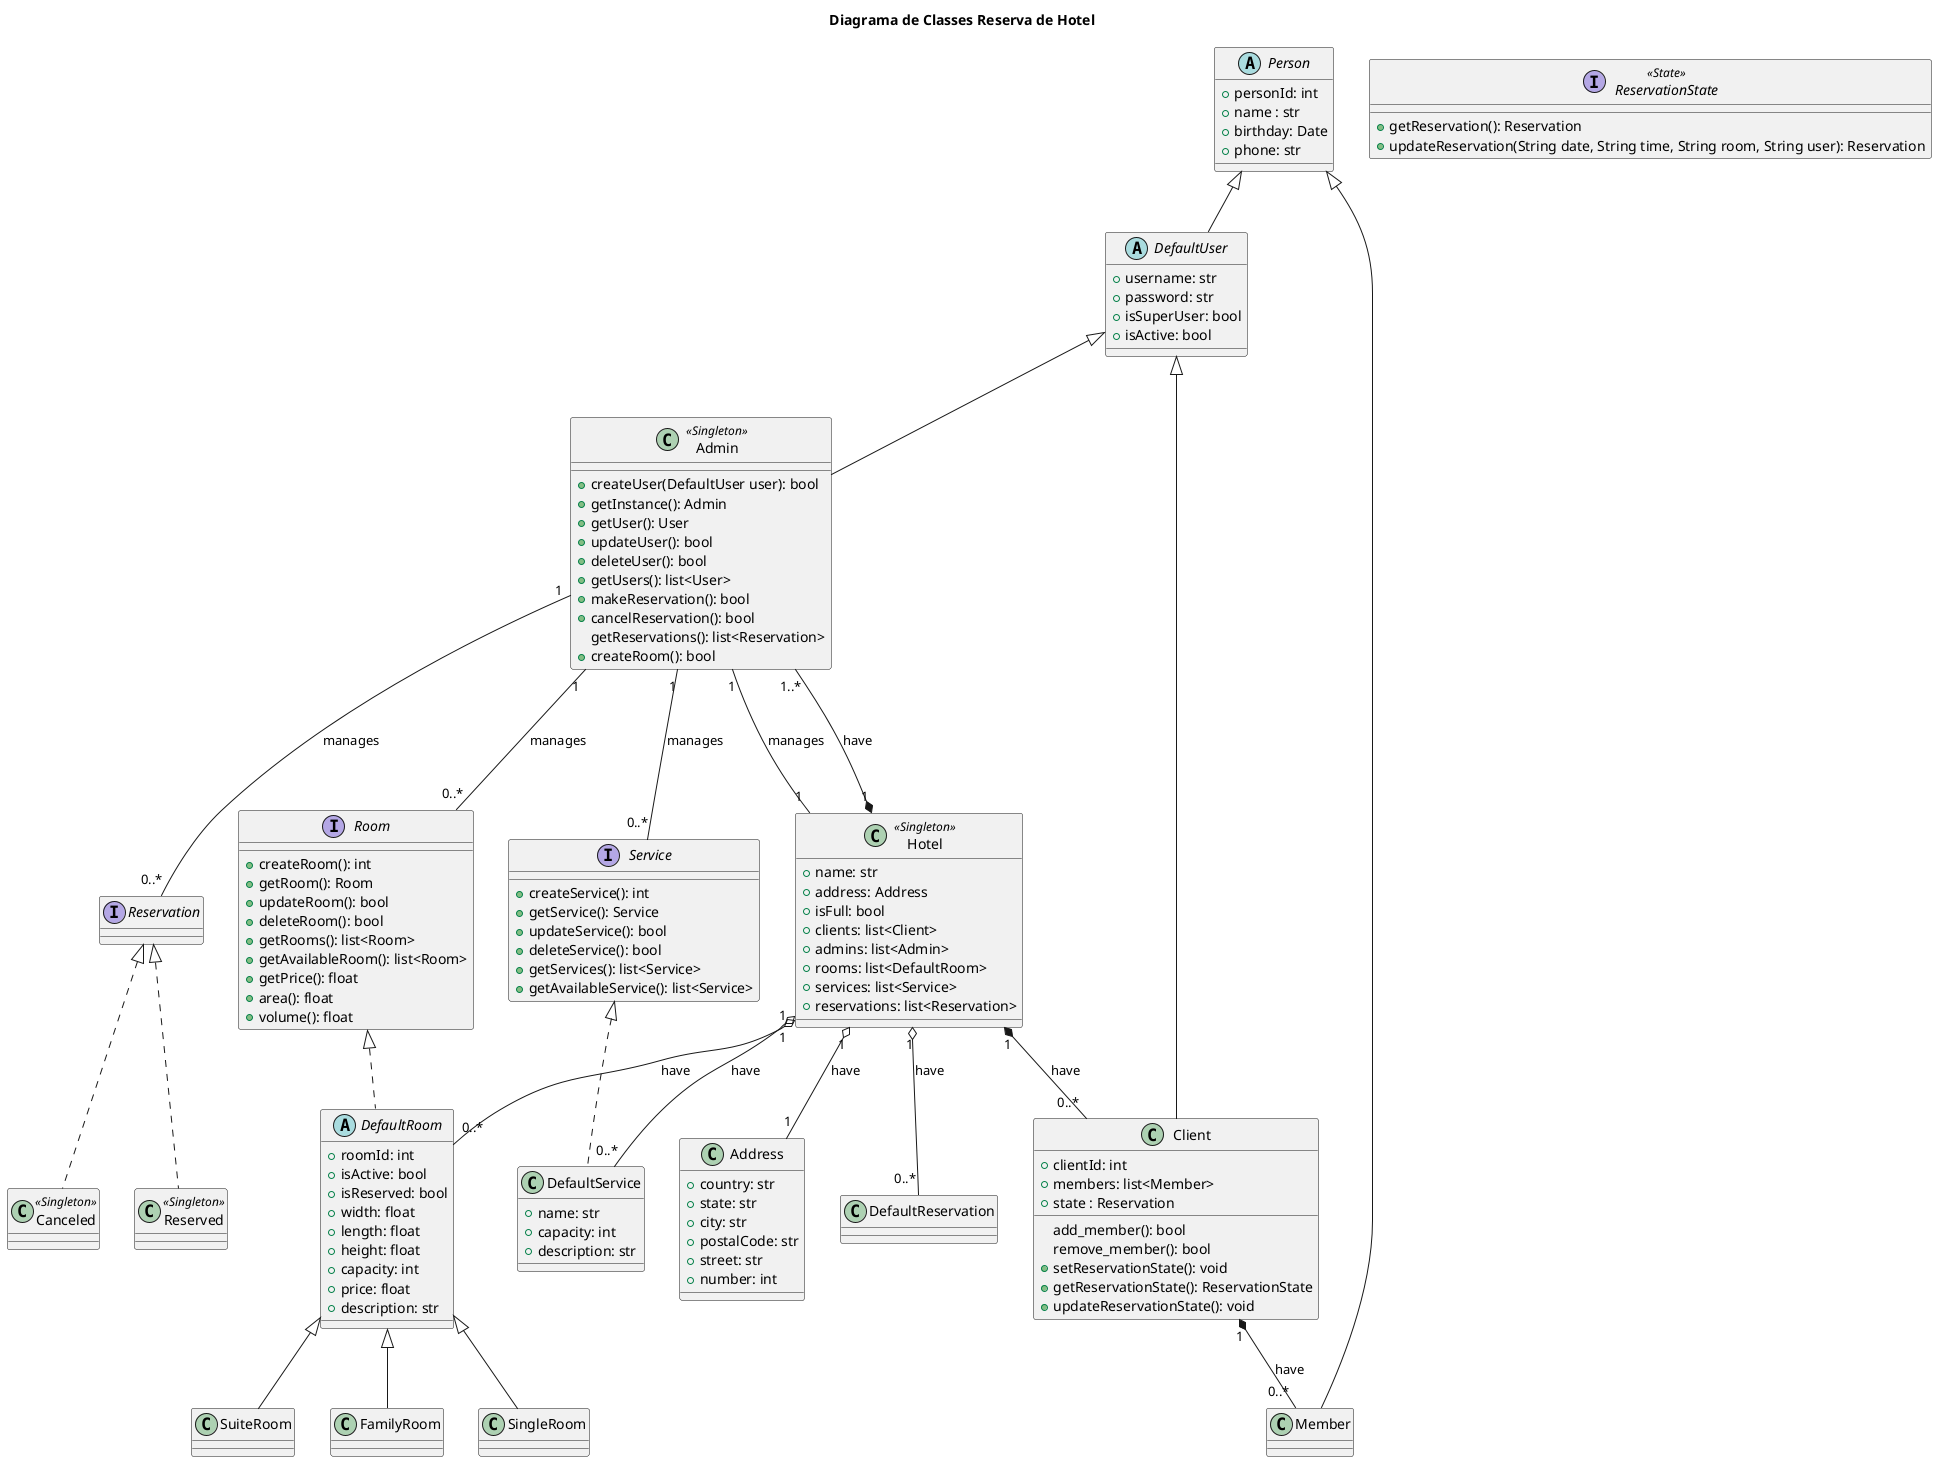@startuml
title Diagrama de Classes Reserva de Hotel

abstract class Person {
    +personId: int 
    +name : str
    +birthday: Date
    +phone: str
}


class Client extends DefaultUser {
    +clientId: int
    +members: list<Member>
    +state : Reservation
    add_member(): bool
    remove_member(): bool
    +setReservationState(): void
    +getReservationState(): ReservationState
    +updateReservationState(): void
}

abstract class DefaultUser extends Person {
    +username: str
    +password: str
    +isSuperUser: bool 
    +isActive: bool 
}

class Admin <<Singleton>> extends DefaultUser {

    +createUser(DefaultUser user): bool
    +getInstance(): Admin
    +getUser(): User
    +updateUser(): bool
    +deleteUser(): bool
    +getUsers(): list<User>
    +makeReservation(): bool
    +cancelReservation(): bool
    getReservations(): list<Reservation>
    +createRoom(): bool
}


class Member extends Person {
}


class Hotel <<Singleton>> {
    +name: str
    +address: Address
    +isFull: bool
    +clients: list<Client>
    +admins: list<Admin>
    +rooms: list<DefaultRoom>
    +services: list<Service>
    +reservations: list<Reservation>
}

class Address {
    +country: str
    +state: str
    +city: str
    +postalCode: str
    +street: str
    +number: int
}

interface Room {
    +createRoom(): int
    +getRoom(): Room
    +updateRoom(): bool
    +deleteRoom(): bool
    +getRooms(): list<Room>
    +getAvailableRoom(): list<Room>
    +getPrice(): float
    +area(): float
    +volume(): float
}

abstract class DefaultRoom implements Room {
    +roomId: int
    +isActive: bool
    +isReserved: bool
    +width: float
    +length: float
    +height: float
    +capacity: int
    +price: float
    +description: str
}


class SingleRoom extends DefaultRoom {
}

class SuiteRoom extends DefaultRoom {
}

class FamilyRoom extends DefaultRoom {
}

interface Service {
    +createService(): int
    +getService(): Service
    +updateService(): bool
    +deleteService(): bool
    +getServices(): list<Service>
    +getAvailableService(): list<Service>
}

class DefaultService implements Service {
    +name: str
    +capacity: int 
    +description: str

}

interface ReservationState <<State>> {
    +getReservation(): Reservation
    +updateReservation(String date, String time, String room, String user): Reservation
}

class Reserved <<Singleton>> implements Reservation {
}

class Canceled <<Singleton>> implements Reservation {
}



Hotel "1" o-- "1"     Address: have
Hotel "1" *-- "1..*"  Admin: have
Hotel "1" *-- "0..*"  Client: have
Hotel "1" o-- "0..*"  DefaultRoom: have
Hotel "1" o-- "0..*"  DefaultService: have
Hotel "1" o-- "0..*"  DefaultReservation: have

Admin "1" --- "0..*"  Service: manages
Admin "1" --- "0..*"  Room: manages
Admin "1" --- "0..*"  Reservation: manages
Admin "1" --- "1"     Hotel: manages


Client "1" *-- "0..*" Member: have
@enduml
